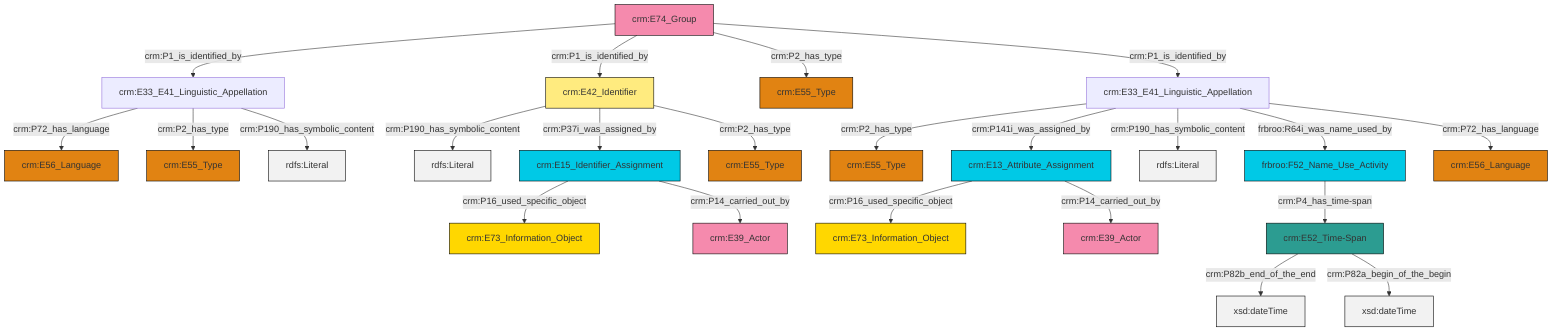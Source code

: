 graph TD
classDef Literal fill:#f2f2f2,stroke:#000000;
classDef CRM_Entity fill:#FFFFFF,stroke:#000000;
classDef Temporal_Entity fill:#00C9E6, stroke:#000000;
classDef Type fill:#E18312, stroke:#000000;
classDef Time-Span fill:#2C9C91, stroke:#000000;
classDef Appellation fill:#FFEB7F, stroke:#000000;
classDef Place fill:#008836, stroke:#000000;
classDef Persistent_Item fill:#B266B2, stroke:#000000;
classDef Conceptual_Object fill:#FFD700, stroke:#000000;
classDef Physical_Thing fill:#D2B48C, stroke:#000000;
classDef Actor fill:#f58aad, stroke:#000000;
classDef PC_Classes fill:#4ce600, stroke:#000000;
classDef Multi fill:#cccccc,stroke:#000000;

0["crm:E33_E41_Linguistic_Appellation"]:::Default -->|crm:P2_has_type| 1["crm:E55_Type"]:::Type
0["crm:E33_E41_Linguistic_Appellation"]:::Default -->|crm:P141i_was_assigned_by| 2["crm:E13_Attribute_Assignment"]:::Temporal_Entity
3["crm:E15_Identifier_Assignment"]:::Temporal_Entity -->|crm:P16_used_specific_object| 4["crm:E73_Information_Object"]:::Conceptual_Object
7["crm:E33_E41_Linguistic_Appellation"]:::Default -->|crm:P72_has_language| 8["crm:E56_Language"]:::Type
0["crm:E33_E41_Linguistic_Appellation"]:::Default -->|crm:P190_has_symbolic_content| 9[rdfs:Literal]:::Literal
7["crm:E33_E41_Linguistic_Appellation"]:::Default -->|crm:P2_has_type| 10["crm:E55_Type"]:::Type
0["crm:E33_E41_Linguistic_Appellation"]:::Default -->|frbroo:R64i_was_name_used_by| 11["frbroo:F52_Name_Use_Activity"]:::Temporal_Entity
13["crm:E42_Identifier"]:::Appellation -->|crm:P190_has_symbolic_content| 14[rdfs:Literal]:::Literal
13["crm:E42_Identifier"]:::Appellation -->|crm:P37i_was_assigned_by| 3["crm:E15_Identifier_Assignment"]:::Temporal_Entity
15["crm:E74_Group"]:::Actor -->|crm:P1_is_identified_by| 7["crm:E33_E41_Linguistic_Appellation"]:::Default
7["crm:E33_E41_Linguistic_Appellation"]:::Default -->|crm:P190_has_symbolic_content| 16[rdfs:Literal]:::Literal
2["crm:E13_Attribute_Assignment"]:::Temporal_Entity -->|crm:P16_used_specific_object| 5["crm:E73_Information_Object"]:::Conceptual_Object
19["crm:E52_Time-Span"]:::Time-Span -->|crm:P82b_end_of_the_end| 20[xsd:dateTime]:::Literal
3["crm:E15_Identifier_Assignment"]:::Temporal_Entity -->|crm:P14_carried_out_by| 23["crm:E39_Actor"]:::Actor
11["frbroo:F52_Name_Use_Activity"]:::Temporal_Entity -->|crm:P4_has_time-span| 19["crm:E52_Time-Span"]:::Time-Span
13["crm:E42_Identifier"]:::Appellation -->|crm:P2_has_type| 30["crm:E55_Type"]:::Type
15["crm:E74_Group"]:::Actor -->|crm:P1_is_identified_by| 13["crm:E42_Identifier"]:::Appellation
15["crm:E74_Group"]:::Actor -->|crm:P2_has_type| 21["crm:E55_Type"]:::Type
0["crm:E33_E41_Linguistic_Appellation"]:::Default -->|crm:P72_has_language| 28["crm:E56_Language"]:::Type
15["crm:E74_Group"]:::Actor -->|crm:P1_is_identified_by| 0["crm:E33_E41_Linguistic_Appellation"]:::Default
19["crm:E52_Time-Span"]:::Time-Span -->|crm:P82a_begin_of_the_begin| 41[xsd:dateTime]:::Literal
2["crm:E13_Attribute_Assignment"]:::Temporal_Entity -->|crm:P14_carried_out_by| 39["crm:E39_Actor"]:::Actor